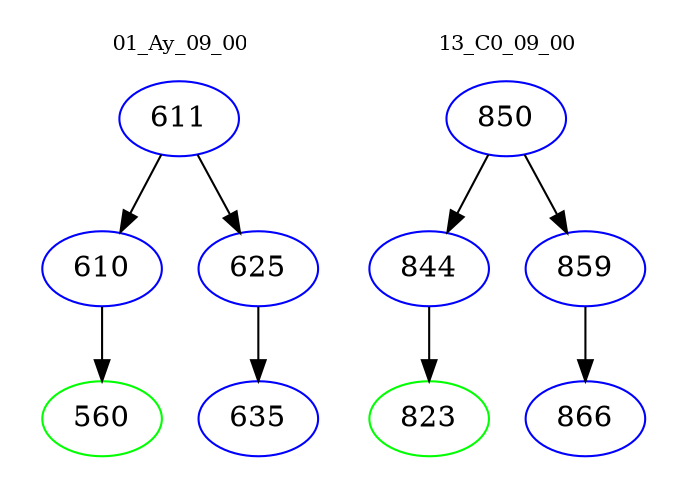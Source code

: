 digraph{
subgraph cluster_0 {
color = white
label = "01_Ay_09_00";
fontsize=10;
T0_611 [label="611", color="blue"]
T0_611 -> T0_610 [color="black"]
T0_610 [label="610", color="blue"]
T0_610 -> T0_560 [color="black"]
T0_560 [label="560", color="green"]
T0_611 -> T0_625 [color="black"]
T0_625 [label="625", color="blue"]
T0_625 -> T0_635 [color="black"]
T0_635 [label="635", color="blue"]
}
subgraph cluster_1 {
color = white
label = "13_C0_09_00";
fontsize=10;
T1_850 [label="850", color="blue"]
T1_850 -> T1_844 [color="black"]
T1_844 [label="844", color="blue"]
T1_844 -> T1_823 [color="black"]
T1_823 [label="823", color="green"]
T1_850 -> T1_859 [color="black"]
T1_859 [label="859", color="blue"]
T1_859 -> T1_866 [color="black"]
T1_866 [label="866", color="blue"]
}
}
